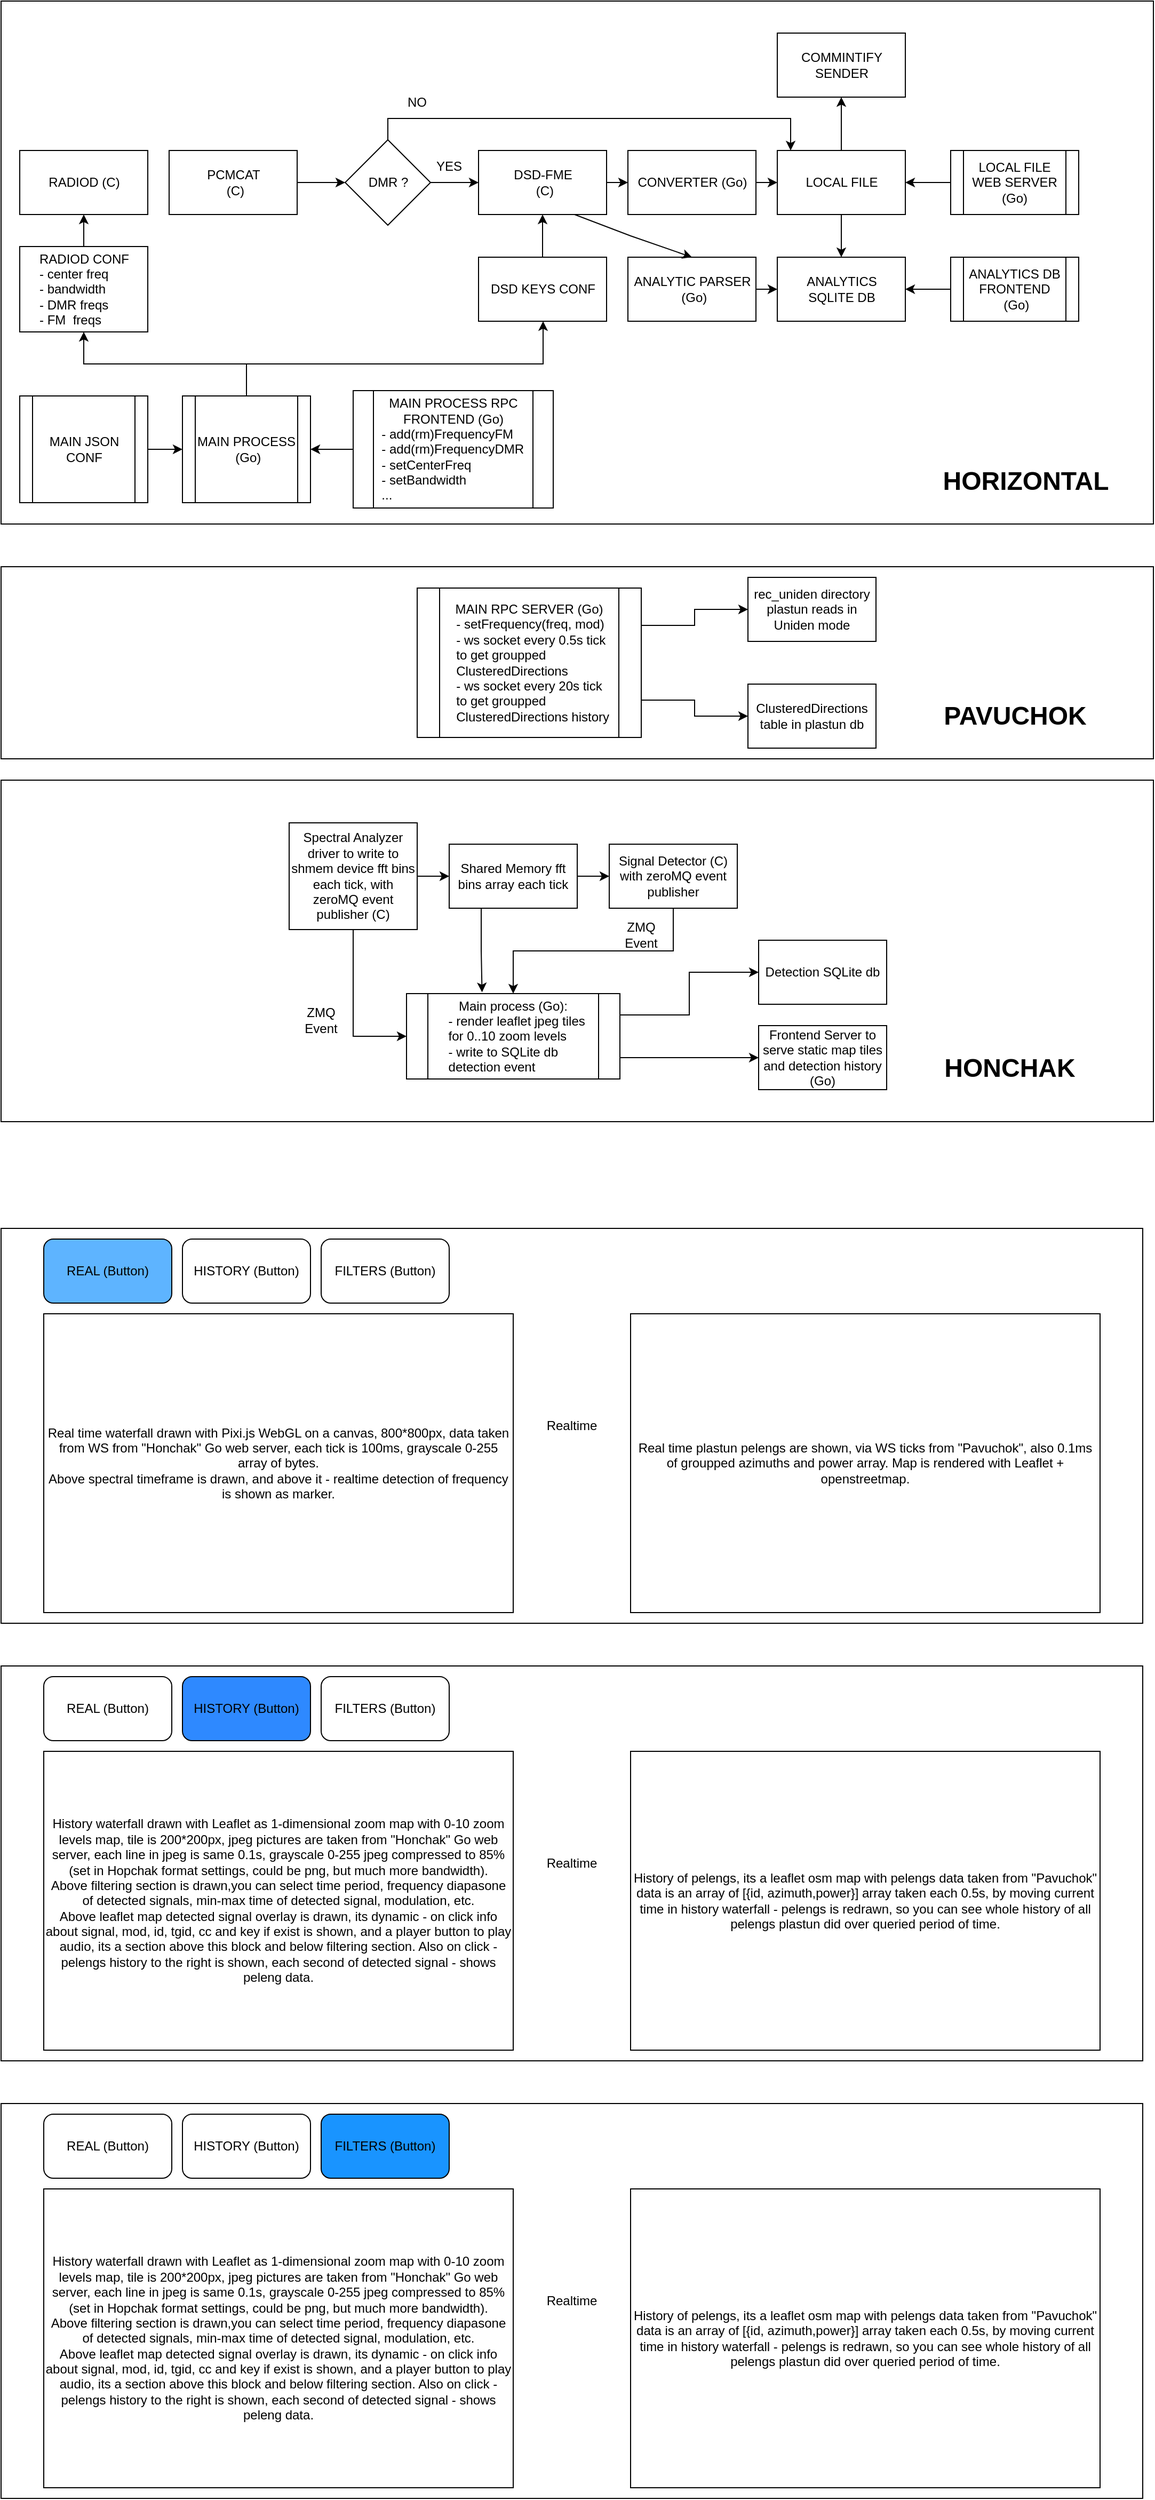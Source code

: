 <mxfile version="24.7.7">
  <diagram name="Page-1" id="uHk-r6NhJKFIinwpcm94">
    <mxGraphModel dx="1509" dy="834" grid="1" gridSize="10" guides="1" tooltips="1" connect="1" arrows="1" fold="1" page="1" pageScale="1" pageWidth="1100" pageHeight="1700" math="0" shadow="0">
      <root>
        <mxCell id="0" />
        <mxCell id="1" parent="0" />
        <mxCell id="Tlp35jNGQlbKkEbhyPow-2" value="RADIOD (C)" style="rounded=0;whiteSpace=wrap;html=1;" vertex="1" parent="1">
          <mxGeometry x="27.5" y="150" width="120" height="60" as="geometry" />
        </mxCell>
        <mxCell id="Tlp35jNGQlbKkEbhyPow-3" value="&lt;div&gt;PCMCAT&lt;/div&gt;&amp;nbsp;(C)" style="rounded=0;whiteSpace=wrap;html=1;" vertex="1" parent="1">
          <mxGeometry x="167.5" y="150" width="120" height="60" as="geometry" />
        </mxCell>
        <mxCell id="Tlp35jNGQlbKkEbhyPow-4" value="&lt;div&gt;DSD-FME&lt;/div&gt;&lt;div&gt;&amp;nbsp;(C)&lt;/div&gt;" style="rounded=0;whiteSpace=wrap;html=1;" vertex="1" parent="1">
          <mxGeometry x="457.5" y="150" width="120" height="60" as="geometry" />
        </mxCell>
        <mxCell id="Tlp35jNGQlbKkEbhyPow-5" value="CONVERTER (Go)" style="rounded=0;whiteSpace=wrap;html=1;" vertex="1" parent="1">
          <mxGeometry x="597.5" y="150" width="120" height="60" as="geometry" />
        </mxCell>
        <mxCell id="Tlp35jNGQlbKkEbhyPow-6" value="&lt;div&gt;COMMINTIFY SENDER&lt;/div&gt;" style="rounded=0;whiteSpace=wrap;html=1;" vertex="1" parent="1">
          <mxGeometry x="737.5" y="40" width="120" height="60" as="geometry" />
        </mxCell>
        <mxCell id="Tlp35jNGQlbKkEbhyPow-7" value="DMR ?" style="rhombus;whiteSpace=wrap;html=1;" vertex="1" parent="1">
          <mxGeometry x="332.5" y="140" width="80" height="80" as="geometry" />
        </mxCell>
        <mxCell id="Tlp35jNGQlbKkEbhyPow-8" value="" style="endArrow=classic;html=1;rounded=0;" edge="1" parent="1" target="Tlp35jNGQlbKkEbhyPow-7">
          <mxGeometry width="50" height="50" relative="1" as="geometry">
            <mxPoint x="287.5" y="180" as="sourcePoint" />
            <mxPoint x="487.5" y="380" as="targetPoint" />
          </mxGeometry>
        </mxCell>
        <mxCell id="Tlp35jNGQlbKkEbhyPow-10" value="&lt;div&gt;ANALYTIC PARSER&lt;/div&gt;&amp;nbsp;(Go)" style="rounded=0;whiteSpace=wrap;html=1;" vertex="1" parent="1">
          <mxGeometry x="597.5" y="250" width="120" height="60" as="geometry" />
        </mxCell>
        <mxCell id="Tlp35jNGQlbKkEbhyPow-11" value="&lt;div&gt;ANALYTICS&lt;br&gt;SQLITE DB&lt;/div&gt;" style="rounded=0;whiteSpace=wrap;html=1;" vertex="1" parent="1">
          <mxGeometry x="737.5" y="250" width="120" height="60" as="geometry" />
        </mxCell>
        <mxCell id="Tlp35jNGQlbKkEbhyPow-14" value="" style="endArrow=classic;html=1;rounded=0;exitX=1;exitY=0.5;exitDx=0;exitDy=0;" edge="1" parent="1" source="Tlp35jNGQlbKkEbhyPow-7">
          <mxGeometry width="50" height="50" relative="1" as="geometry">
            <mxPoint x="437.5" y="430" as="sourcePoint" />
            <mxPoint x="457.5" y="180" as="targetPoint" />
          </mxGeometry>
        </mxCell>
        <mxCell id="Tlp35jNGQlbKkEbhyPow-32" style="edgeStyle=orthogonalEdgeStyle;rounded=0;orthogonalLoop=1;jettySize=auto;html=1;exitX=0.5;exitY=1;exitDx=0;exitDy=0;entryX=0.5;entryY=0;entryDx=0;entryDy=0;" edge="1" parent="1" source="Tlp35jNGQlbKkEbhyPow-15" target="Tlp35jNGQlbKkEbhyPow-11">
          <mxGeometry relative="1" as="geometry" />
        </mxCell>
        <mxCell id="Tlp35jNGQlbKkEbhyPow-15" value="&lt;div&gt;LOCAL FILE&lt;/div&gt;" style="rounded=0;whiteSpace=wrap;html=1;" vertex="1" parent="1">
          <mxGeometry x="737.5" y="150" width="120" height="60" as="geometry" />
        </mxCell>
        <mxCell id="Tlp35jNGQlbKkEbhyPow-16" value="" style="endArrow=classic;html=1;rounded=0;exitX=0.75;exitY=1;exitDx=0;exitDy=0;entryX=0.5;entryY=0;entryDx=0;entryDy=0;" edge="1" parent="1" source="Tlp35jNGQlbKkEbhyPow-4" target="Tlp35jNGQlbKkEbhyPow-10">
          <mxGeometry width="50" height="50" relative="1" as="geometry">
            <mxPoint x="437.5" y="430" as="sourcePoint" />
            <mxPoint x="517.5" y="250" as="targetPoint" />
            <Array as="points">
              <mxPoint x="600" y="230" />
            </Array>
          </mxGeometry>
        </mxCell>
        <mxCell id="Tlp35jNGQlbKkEbhyPow-17" value="" style="endArrow=classic;html=1;rounded=0;exitX=1;exitY=0.5;exitDx=0;exitDy=0;entryX=0;entryY=0.5;entryDx=0;entryDy=0;" edge="1" parent="1" source="Tlp35jNGQlbKkEbhyPow-10" target="Tlp35jNGQlbKkEbhyPow-11">
          <mxGeometry width="50" height="50" relative="1" as="geometry">
            <mxPoint x="437.5" y="430" as="sourcePoint" />
            <mxPoint x="487.5" y="380" as="targetPoint" />
          </mxGeometry>
        </mxCell>
        <mxCell id="Tlp35jNGQlbKkEbhyPow-21" value="" style="endArrow=classic;html=1;rounded=0;exitX=1;exitY=0.5;exitDx=0;exitDy=0;entryX=0;entryY=0.5;entryDx=0;entryDy=0;" edge="1" parent="1" source="Tlp35jNGQlbKkEbhyPow-4" target="Tlp35jNGQlbKkEbhyPow-5">
          <mxGeometry width="50" height="50" relative="1" as="geometry">
            <mxPoint x="547.5" y="440" as="sourcePoint" />
            <mxPoint x="597.5" y="390" as="targetPoint" />
          </mxGeometry>
        </mxCell>
        <mxCell id="Tlp35jNGQlbKkEbhyPow-23" value="" style="endArrow=classic;html=1;rounded=0;exitX=1;exitY=0.5;exitDx=0;exitDy=0;entryX=0;entryY=0.5;entryDx=0;entryDy=0;" edge="1" parent="1" source="Tlp35jNGQlbKkEbhyPow-5" target="Tlp35jNGQlbKkEbhyPow-15">
          <mxGeometry width="50" height="50" relative="1" as="geometry">
            <mxPoint x="547.5" y="440" as="sourcePoint" />
            <mxPoint x="597.5" y="390" as="targetPoint" />
          </mxGeometry>
        </mxCell>
        <mxCell id="Tlp35jNGQlbKkEbhyPow-24" value="" style="endArrow=classic;html=1;rounded=0;exitX=0.5;exitY=0;exitDx=0;exitDy=0;" edge="1" parent="1" source="Tlp35jNGQlbKkEbhyPow-15" target="Tlp35jNGQlbKkEbhyPow-6">
          <mxGeometry width="50" height="50" relative="1" as="geometry">
            <mxPoint x="547.5" y="440" as="sourcePoint" />
            <mxPoint x="597.5" y="390" as="targetPoint" />
          </mxGeometry>
        </mxCell>
        <mxCell id="Tlp35jNGQlbKkEbhyPow-26" style="edgeStyle=orthogonalEdgeStyle;rounded=0;orthogonalLoop=1;jettySize=auto;html=1;exitX=0.5;exitY=0;exitDx=0;exitDy=0;" edge="1" parent="1" source="Tlp35jNGQlbKkEbhyPow-7">
          <mxGeometry relative="1" as="geometry">
            <mxPoint x="750" y="150" as="targetPoint" />
            <Array as="points">
              <mxPoint x="373" y="120" />
              <mxPoint x="750" y="120" />
              <mxPoint x="750" y="150" />
            </Array>
          </mxGeometry>
        </mxCell>
        <mxCell id="Tlp35jNGQlbKkEbhyPow-28" value="&lt;div&gt;NO&lt;/div&gt;" style="text;html=1;align=center;verticalAlign=middle;whiteSpace=wrap;rounded=0;" vertex="1" parent="1">
          <mxGeometry x="370" y="90" width="60" height="30" as="geometry" />
        </mxCell>
        <mxCell id="Tlp35jNGQlbKkEbhyPow-29" value="&lt;div&gt;YES&lt;/div&gt;" style="text;html=1;align=center;verticalAlign=middle;whiteSpace=wrap;rounded=0;" vertex="1" parent="1">
          <mxGeometry x="400" y="150" width="60" height="30" as="geometry" />
        </mxCell>
        <mxCell id="Tlp35jNGQlbKkEbhyPow-36" style="edgeStyle=orthogonalEdgeStyle;rounded=0;orthogonalLoop=1;jettySize=auto;html=1;exitX=0.5;exitY=0;exitDx=0;exitDy=0;entryX=0.5;entryY=1;entryDx=0;entryDy=0;" edge="1" parent="1" source="Tlp35jNGQlbKkEbhyPow-33" target="Tlp35jNGQlbKkEbhyPow-2">
          <mxGeometry relative="1" as="geometry" />
        </mxCell>
        <mxCell id="Tlp35jNGQlbKkEbhyPow-33" value="RADIOD CONF&lt;br&gt;&lt;div&gt;&lt;div align=&quot;left&quot;&gt;- center freq&lt;br&gt;- bandwidth&lt;br&gt;- DMR freqs&lt;br&gt;&lt;/div&gt;&lt;div align=&quot;left&quot;&gt;- FM&amp;nbsp; freqs&lt;br&gt;&lt;/div&gt;&lt;/div&gt;" style="rounded=0;whiteSpace=wrap;html=1;" vertex="1" parent="1">
          <mxGeometry x="27.5" y="240" width="120" height="80" as="geometry" />
        </mxCell>
        <mxCell id="Tlp35jNGQlbKkEbhyPow-37" style="edgeStyle=orthogonalEdgeStyle;rounded=0;orthogonalLoop=1;jettySize=auto;html=1;exitX=0.5;exitY=0;exitDx=0;exitDy=0;entryX=0.5;entryY=1;entryDx=0;entryDy=0;" edge="1" parent="1" source="Tlp35jNGQlbKkEbhyPow-34" target="Tlp35jNGQlbKkEbhyPow-4">
          <mxGeometry relative="1" as="geometry" />
        </mxCell>
        <mxCell id="Tlp35jNGQlbKkEbhyPow-34" value="DSD KEYS CONF" style="rounded=0;whiteSpace=wrap;html=1;" vertex="1" parent="1">
          <mxGeometry x="457.5" y="250" width="120" height="60" as="geometry" />
        </mxCell>
        <mxCell id="Tlp35jNGQlbKkEbhyPow-43" style="edgeStyle=orthogonalEdgeStyle;rounded=0;orthogonalLoop=1;jettySize=auto;html=1;exitX=1;exitY=0.5;exitDx=0;exitDy=0;entryX=0;entryY=0.5;entryDx=0;entryDy=0;" edge="1" parent="1" source="Tlp35jNGQlbKkEbhyPow-39" target="Tlp35jNGQlbKkEbhyPow-41">
          <mxGeometry relative="1" as="geometry" />
        </mxCell>
        <mxCell id="Tlp35jNGQlbKkEbhyPow-39" value="MAIN JSON CONF" style="shape=process;whiteSpace=wrap;html=1;backgroundOutline=1;" vertex="1" parent="1">
          <mxGeometry x="27.5" y="380" width="120" height="100" as="geometry" />
        </mxCell>
        <mxCell id="Tlp35jNGQlbKkEbhyPow-44" style="edgeStyle=orthogonalEdgeStyle;rounded=0;orthogonalLoop=1;jettySize=auto;html=1;exitX=0.5;exitY=0;exitDx=0;exitDy=0;entryX=0.5;entryY=1;entryDx=0;entryDy=0;" edge="1" parent="1" source="Tlp35jNGQlbKkEbhyPow-41" target="Tlp35jNGQlbKkEbhyPow-33">
          <mxGeometry relative="1" as="geometry" />
        </mxCell>
        <mxCell id="Tlp35jNGQlbKkEbhyPow-45" style="edgeStyle=orthogonalEdgeStyle;rounded=0;orthogonalLoop=1;jettySize=auto;html=1;exitX=0.5;exitY=0;exitDx=0;exitDy=0;" edge="1" parent="1" source="Tlp35jNGQlbKkEbhyPow-41" target="Tlp35jNGQlbKkEbhyPow-34">
          <mxGeometry relative="1" as="geometry">
            <Array as="points">
              <mxPoint x="240" y="350" />
              <mxPoint x="518" y="350" />
            </Array>
          </mxGeometry>
        </mxCell>
        <mxCell id="Tlp35jNGQlbKkEbhyPow-41" value="&lt;div&gt;MAIN PROCESS&lt;/div&gt;&amp;nbsp;(Go)" style="shape=process;whiteSpace=wrap;html=1;backgroundOutline=1;" vertex="1" parent="1">
          <mxGeometry x="180" y="380" width="120" height="100" as="geometry" />
        </mxCell>
        <mxCell id="Tlp35jNGQlbKkEbhyPow-48" style="edgeStyle=orthogonalEdgeStyle;rounded=0;orthogonalLoop=1;jettySize=auto;html=1;exitX=0;exitY=0.5;exitDx=0;exitDy=0;entryX=1;entryY=0.5;entryDx=0;entryDy=0;" edge="1" parent="1" source="Tlp35jNGQlbKkEbhyPow-46" target="Tlp35jNGQlbKkEbhyPow-41">
          <mxGeometry relative="1" as="geometry" />
        </mxCell>
        <mxCell id="Tlp35jNGQlbKkEbhyPow-46" value="&lt;div&gt;MAIN PROCESS RPC FRONTEND (Go)&lt;br&gt;&lt;/div&gt;&lt;div align=&quot;left&quot;&gt;&amp;nbsp; - add(rm)FrequencyFM&lt;/div&gt;&lt;div align=&quot;left&quot;&gt;&amp;nbsp; - add(rm)FrequencyDMR&lt;/div&gt;&lt;div align=&quot;left&quot;&gt;&amp;nbsp; - setCenterFreq&lt;/div&gt;&lt;div align=&quot;left&quot;&gt;&amp;nbsp; - setBandwidth&lt;/div&gt;&lt;div align=&quot;left&quot;&gt;&amp;nbsp; ...&lt;br&gt;&lt;/div&gt;" style="shape=process;whiteSpace=wrap;html=1;backgroundOutline=1;" vertex="1" parent="1">
          <mxGeometry x="340" y="375" width="187.5" height="110" as="geometry" />
        </mxCell>
        <mxCell id="Tlp35jNGQlbKkEbhyPow-51" style="edgeStyle=orthogonalEdgeStyle;rounded=0;orthogonalLoop=1;jettySize=auto;html=1;exitX=0;exitY=0.5;exitDx=0;exitDy=0;entryX=1;entryY=0.5;entryDx=0;entryDy=0;" edge="1" parent="1" source="Tlp35jNGQlbKkEbhyPow-49" target="Tlp35jNGQlbKkEbhyPow-15">
          <mxGeometry relative="1" as="geometry" />
        </mxCell>
        <mxCell id="Tlp35jNGQlbKkEbhyPow-49" value="LOCAL FILE WEB SERVER (Go)" style="shape=process;whiteSpace=wrap;html=1;backgroundOutline=1;" vertex="1" parent="1">
          <mxGeometry x="900" y="150" width="120" height="60" as="geometry" />
        </mxCell>
        <mxCell id="Tlp35jNGQlbKkEbhyPow-52" style="edgeStyle=orthogonalEdgeStyle;rounded=0;orthogonalLoop=1;jettySize=auto;html=1;exitX=0;exitY=0.5;exitDx=0;exitDy=0;entryX=1;entryY=0.5;entryDx=0;entryDy=0;" edge="1" parent="1" source="Tlp35jNGQlbKkEbhyPow-50" target="Tlp35jNGQlbKkEbhyPow-11">
          <mxGeometry relative="1" as="geometry" />
        </mxCell>
        <mxCell id="Tlp35jNGQlbKkEbhyPow-50" value="&lt;div&gt;ANALYTICS DB FRONTEND&lt;/div&gt;&amp;nbsp;(Go)" style="shape=process;whiteSpace=wrap;html=1;backgroundOutline=1;" vertex="1" parent="1">
          <mxGeometry x="900" y="250" width="120" height="60" as="geometry" />
        </mxCell>
        <mxCell id="Tlp35jNGQlbKkEbhyPow-54" value="" style="rounded=0;whiteSpace=wrap;html=1;fillColor=none;" vertex="1" parent="1">
          <mxGeometry x="10" y="10" width="1080" height="490" as="geometry" />
        </mxCell>
        <mxCell id="Tlp35jNGQlbKkEbhyPow-55" value="HORIZONTAL" style="text;strokeColor=none;fillColor=none;html=1;fontSize=24;fontStyle=1;verticalAlign=middle;align=center;" vertex="1" parent="1">
          <mxGeometry x="920" y="440" width="100" height="40" as="geometry" />
        </mxCell>
        <mxCell id="Tlp35jNGQlbKkEbhyPow-56" value="" style="rounded=0;whiteSpace=wrap;html=1;fillColor=none;" vertex="1" parent="1">
          <mxGeometry x="10" y="540" width="1080" height="180" as="geometry" />
        </mxCell>
        <mxCell id="Tlp35jNGQlbKkEbhyPow-63" style="edgeStyle=orthogonalEdgeStyle;rounded=0;orthogonalLoop=1;jettySize=auto;html=1;exitX=1;exitY=0.25;exitDx=0;exitDy=0;" edge="1" parent="1" source="Tlp35jNGQlbKkEbhyPow-58" target="Tlp35jNGQlbKkEbhyPow-60">
          <mxGeometry relative="1" as="geometry" />
        </mxCell>
        <mxCell id="Tlp35jNGQlbKkEbhyPow-64" style="edgeStyle=orthogonalEdgeStyle;rounded=0;orthogonalLoop=1;jettySize=auto;html=1;exitX=1;exitY=0.75;exitDx=0;exitDy=0;" edge="1" parent="1" source="Tlp35jNGQlbKkEbhyPow-58" target="Tlp35jNGQlbKkEbhyPow-61">
          <mxGeometry relative="1" as="geometry" />
        </mxCell>
        <mxCell id="Tlp35jNGQlbKkEbhyPow-58" value="MAIN RPC SERVER (Go)&lt;br&gt;&lt;div align=&quot;left&quot;&gt;&amp;nbsp; - setFrequency(freq, mod)&lt;/div&gt;&lt;div align=&quot;left&quot;&gt;&amp;nbsp; - ws socket every 0.5s tick&lt;/div&gt;&lt;div align=&quot;left&quot;&gt;&amp;nbsp; to get groupped&lt;/div&gt;&lt;div align=&quot;left&quot;&gt;&amp;nbsp; ClusteredDirections&lt;/div&gt;&lt;div align=&quot;left&quot;&gt;&amp;nbsp; - ws socket every 20s tick&lt;div align=&quot;left&quot;&gt;&amp;nbsp; to get groupped&lt;/div&gt;&amp;nbsp; ClusteredDirections history&lt;br&gt;&lt;/div&gt;" style="shape=process;whiteSpace=wrap;html=1;backgroundOutline=1;" vertex="1" parent="1">
          <mxGeometry x="400" y="560" width="210" height="140" as="geometry" />
        </mxCell>
        <mxCell id="Tlp35jNGQlbKkEbhyPow-60" value="&lt;div&gt;rec_uniden directory&lt;/div&gt;&lt;div&gt;plastun reads in&lt;/div&gt;&lt;div&gt;Uniden mode&lt;br&gt;&lt;/div&gt;" style="rounded=0;whiteSpace=wrap;html=1;" vertex="1" parent="1">
          <mxGeometry x="710" y="550" width="120" height="60" as="geometry" />
        </mxCell>
        <mxCell id="Tlp35jNGQlbKkEbhyPow-61" value="ClusteredDirections table in plastun db" style="rounded=0;whiteSpace=wrap;html=1;" vertex="1" parent="1">
          <mxGeometry x="710" y="650" width="120" height="60" as="geometry" />
        </mxCell>
        <mxCell id="Tlp35jNGQlbKkEbhyPow-62" value="PAVUCHOK" style="text;strokeColor=none;fillColor=none;html=1;fontSize=24;fontStyle=1;verticalAlign=middle;align=center;" vertex="1" parent="1">
          <mxGeometry x="910" y="660" width="100" height="40" as="geometry" />
        </mxCell>
        <mxCell id="Tlp35jNGQlbKkEbhyPow-65" value="" style="rounded=0;whiteSpace=wrap;html=1;fillColor=none;" vertex="1" parent="1">
          <mxGeometry x="10" y="740" width="1080" height="320" as="geometry" />
        </mxCell>
        <mxCell id="Tlp35jNGQlbKkEbhyPow-72" style="edgeStyle=orthogonalEdgeStyle;rounded=0;orthogonalLoop=1;jettySize=auto;html=1;exitX=1;exitY=0.5;exitDx=0;exitDy=0;" edge="1" parent="1" source="Tlp35jNGQlbKkEbhyPow-66" target="Tlp35jNGQlbKkEbhyPow-67">
          <mxGeometry relative="1" as="geometry" />
        </mxCell>
        <mxCell id="Tlp35jNGQlbKkEbhyPow-74" style="edgeStyle=orthogonalEdgeStyle;rounded=0;orthogonalLoop=1;jettySize=auto;html=1;exitX=0.5;exitY=1;exitDx=0;exitDy=0;entryX=0;entryY=0.5;entryDx=0;entryDy=0;" edge="1" parent="1" source="Tlp35jNGQlbKkEbhyPow-66" target="Tlp35jNGQlbKkEbhyPow-69">
          <mxGeometry relative="1" as="geometry" />
        </mxCell>
        <mxCell id="Tlp35jNGQlbKkEbhyPow-66" value="Spectral Analyzer&lt;br&gt;driver to write to shmem device fft bins each tick, with zeroMQ event publisher (C)" style="rounded=0;whiteSpace=wrap;html=1;" vertex="1" parent="1">
          <mxGeometry x="280" y="780" width="120" height="100" as="geometry" />
        </mxCell>
        <mxCell id="Tlp35jNGQlbKkEbhyPow-73" style="edgeStyle=orthogonalEdgeStyle;rounded=0;orthogonalLoop=1;jettySize=auto;html=1;exitX=1;exitY=0.5;exitDx=0;exitDy=0;entryX=0;entryY=0.5;entryDx=0;entryDy=0;" edge="1" parent="1" source="Tlp35jNGQlbKkEbhyPow-67" target="Tlp35jNGQlbKkEbhyPow-68">
          <mxGeometry relative="1" as="geometry" />
        </mxCell>
        <mxCell id="Tlp35jNGQlbKkEbhyPow-67" value="Shared Memory fft bins array each tick" style="rounded=0;whiteSpace=wrap;html=1;" vertex="1" parent="1">
          <mxGeometry x="430" y="800" width="120" height="60" as="geometry" />
        </mxCell>
        <mxCell id="Tlp35jNGQlbKkEbhyPow-75" style="edgeStyle=orthogonalEdgeStyle;rounded=0;orthogonalLoop=1;jettySize=auto;html=1;exitX=0.5;exitY=1;exitDx=0;exitDy=0;" edge="1" parent="1" source="Tlp35jNGQlbKkEbhyPow-68" target="Tlp35jNGQlbKkEbhyPow-69">
          <mxGeometry relative="1" as="geometry" />
        </mxCell>
        <mxCell id="Tlp35jNGQlbKkEbhyPow-68" value="Signal Detector (C) with zeroMQ event publisher" style="rounded=0;whiteSpace=wrap;html=1;" vertex="1" parent="1">
          <mxGeometry x="580" y="800" width="120" height="60" as="geometry" />
        </mxCell>
        <mxCell id="Tlp35jNGQlbKkEbhyPow-79" style="edgeStyle=orthogonalEdgeStyle;rounded=0;orthogonalLoop=1;jettySize=auto;html=1;exitX=1;exitY=0.25;exitDx=0;exitDy=0;entryX=0;entryY=0.5;entryDx=0;entryDy=0;" edge="1" parent="1" source="Tlp35jNGQlbKkEbhyPow-69" target="Tlp35jNGQlbKkEbhyPow-70">
          <mxGeometry relative="1" as="geometry" />
        </mxCell>
        <mxCell id="Tlp35jNGQlbKkEbhyPow-80" style="edgeStyle=orthogonalEdgeStyle;rounded=0;orthogonalLoop=1;jettySize=auto;html=1;exitX=1;exitY=0.75;exitDx=0;exitDy=0;entryX=0;entryY=0.5;entryDx=0;entryDy=0;" edge="1" parent="1" source="Tlp35jNGQlbKkEbhyPow-69" target="Tlp35jNGQlbKkEbhyPow-71">
          <mxGeometry relative="1" as="geometry" />
        </mxCell>
        <mxCell id="Tlp35jNGQlbKkEbhyPow-69" value="Main process (Go):&lt;br&gt;&lt;div align=&quot;left&quot;&gt;&amp;nbsp; - render leaflet jpeg tiles&lt;/div&gt;&lt;div align=&quot;left&quot;&gt;&amp;nbsp; for 0..10 zoom levels&lt;/div&gt;&lt;div align=&quot;left&quot;&gt;&amp;nbsp; - write to SQLite db&lt;/div&gt;&lt;div align=&quot;left&quot;&gt;&amp;nbsp; detection event&lt;br&gt;&lt;/div&gt;" style="shape=process;whiteSpace=wrap;html=1;backgroundOutline=1;" vertex="1" parent="1">
          <mxGeometry x="390" y="940" width="200" height="80" as="geometry" />
        </mxCell>
        <mxCell id="Tlp35jNGQlbKkEbhyPow-70" value="Detection SQLite db" style="rounded=0;whiteSpace=wrap;html=1;" vertex="1" parent="1">
          <mxGeometry x="720" y="890" width="120" height="60" as="geometry" />
        </mxCell>
        <mxCell id="Tlp35jNGQlbKkEbhyPow-71" value="&lt;div&gt;Frontend Server to serve static map tiles and detection history (Go)&lt;br&gt;&lt;/div&gt;" style="rounded=0;whiteSpace=wrap;html=1;" vertex="1" parent="1">
          <mxGeometry x="720" y="970" width="120" height="60" as="geometry" />
        </mxCell>
        <mxCell id="Tlp35jNGQlbKkEbhyPow-76" value="ZMQ Event" style="text;html=1;align=center;verticalAlign=middle;whiteSpace=wrap;rounded=0;" vertex="1" parent="1">
          <mxGeometry x="280" y="950" width="60" height="30" as="geometry" />
        </mxCell>
        <mxCell id="Tlp35jNGQlbKkEbhyPow-77" value="ZMQ Event" style="text;html=1;align=center;verticalAlign=middle;whiteSpace=wrap;rounded=0;" vertex="1" parent="1">
          <mxGeometry x="580" y="870" width="60" height="30" as="geometry" />
        </mxCell>
        <mxCell id="Tlp35jNGQlbKkEbhyPow-78" style="edgeStyle=orthogonalEdgeStyle;rounded=0;orthogonalLoop=1;jettySize=auto;html=1;exitX=0.25;exitY=1;exitDx=0;exitDy=0;entryX=0.354;entryY=-0.016;entryDx=0;entryDy=0;entryPerimeter=0;" edge="1" parent="1" source="Tlp35jNGQlbKkEbhyPow-67" target="Tlp35jNGQlbKkEbhyPow-69">
          <mxGeometry relative="1" as="geometry" />
        </mxCell>
        <mxCell id="Tlp35jNGQlbKkEbhyPow-81" value="&lt;div&gt;HONCHAK&lt;/div&gt;" style="text;strokeColor=none;fillColor=none;html=1;fontSize=24;fontStyle=1;verticalAlign=middle;align=center;" vertex="1" parent="1">
          <mxGeometry x="870" y="990" width="170" height="40" as="geometry" />
        </mxCell>
        <mxCell id="Tlp35jNGQlbKkEbhyPow-82" value="Realtime" style="rounded=0;whiteSpace=wrap;html=1;fillColor=none;" vertex="1" parent="1">
          <mxGeometry x="10" y="1160" width="1070" height="370" as="geometry" />
        </mxCell>
        <mxCell id="Tlp35jNGQlbKkEbhyPow-83" value="&lt;div&gt;Real time waterfall drawn with Pixi.js WebGL on a canvas, 800*800px, data taken from WS from &quot;Honchak&quot; Go web server, each tick is 100ms, grayscale 0-255 array of bytes.&lt;/div&gt;&lt;div&gt;Above spectral timeframe is drawn, and above it - realtime detection of frequency is shown as marker.&lt;br&gt;&lt;/div&gt;" style="rounded=0;whiteSpace=wrap;html=1;" vertex="1" parent="1">
          <mxGeometry x="50" y="1240" width="440" height="280" as="geometry" />
        </mxCell>
        <mxCell id="Tlp35jNGQlbKkEbhyPow-84" value="Real time plastun pelengs are shown, via WS ticks from &quot;Pavuchok&quot;, also 0.1ms of groupped azimuths and power array. Map is rendered with Leaflet + openstreetmap." style="rounded=0;whiteSpace=wrap;html=1;" vertex="1" parent="1">
          <mxGeometry x="600" y="1240" width="440" height="280" as="geometry" />
        </mxCell>
        <mxCell id="Tlp35jNGQlbKkEbhyPow-85" value="REAL (Button)" style="rounded=1;whiteSpace=wrap;html=1;fillColor=#5EB4FF;" vertex="1" parent="1">
          <mxGeometry x="50" y="1170" width="120" height="60" as="geometry" />
        </mxCell>
        <mxCell id="Tlp35jNGQlbKkEbhyPow-86" value="HISTORY (Button)" style="rounded=1;whiteSpace=wrap;html=1;" vertex="1" parent="1">
          <mxGeometry x="180" y="1170" width="120" height="60" as="geometry" />
        </mxCell>
        <mxCell id="Tlp35jNGQlbKkEbhyPow-87" value="FILTERS (Button)" style="rounded=1;whiteSpace=wrap;html=1;" vertex="1" parent="1">
          <mxGeometry x="310" y="1170" width="120" height="60" as="geometry" />
        </mxCell>
        <mxCell id="Tlp35jNGQlbKkEbhyPow-88" value="Realtime" style="rounded=0;whiteSpace=wrap;html=1;fillColor=none;" vertex="1" parent="1">
          <mxGeometry x="10" y="1570" width="1070" height="370" as="geometry" />
        </mxCell>
        <mxCell id="Tlp35jNGQlbKkEbhyPow-89" value="&lt;div&gt;History waterfall drawn with Leaflet as 1-dimensional zoom map with 0-10 zoom levels map, tile is 200*200px, jpeg pictures are taken from &quot;Honchak&quot; Go web server, each line in jpeg is same 0.1s, grayscale 0-255 jpeg compressed to 85% (set in Hopchak format settings, could be png, but much more bandwidth).&lt;/div&gt;&lt;div&gt;Above filtering section is drawn,you can select time period, frequency diapasone of detected signals, min-max time of detected signal, modulation, etc.&lt;/div&gt;&lt;div&gt;Above leaflet map detected signal overlay is drawn, its dynamic - on click info about signal, mod, id, tgid, cc and key if exist is shown, and a player button to play audio, its a section above this block and below filtering section. Also on click - pelengs history to the right is shown, each second of detected signal - shows peleng data.&lt;br&gt;&lt;/div&gt;" style="rounded=0;whiteSpace=wrap;html=1;" vertex="1" parent="1">
          <mxGeometry x="50" y="1650" width="440" height="280" as="geometry" />
        </mxCell>
        <mxCell id="Tlp35jNGQlbKkEbhyPow-90" value="&lt;div&gt;History of pelengs, its a leaflet osm map with pelengs data taken from &quot;Pavuchok&quot;&lt;/div&gt;&lt;div&gt;data is an array of [{id, azimuth,power}] array taken each 0.5s, by moving current time in history waterfall - pelengs is redrawn, so you can see whole history of all pelengs plastun did over queried period of time.&lt;br&gt;&lt;/div&gt;" style="rounded=0;whiteSpace=wrap;html=1;" vertex="1" parent="1">
          <mxGeometry x="600" y="1650" width="440" height="280" as="geometry" />
        </mxCell>
        <mxCell id="Tlp35jNGQlbKkEbhyPow-91" value="REAL (Button)" style="rounded=1;whiteSpace=wrap;html=1;" vertex="1" parent="1">
          <mxGeometry x="50" y="1580" width="120" height="60" as="geometry" />
        </mxCell>
        <mxCell id="Tlp35jNGQlbKkEbhyPow-92" value="HISTORY (Button)" style="rounded=1;whiteSpace=wrap;html=1;strokeColor=#000000;fillColor=#2E89FF;" vertex="1" parent="1">
          <mxGeometry x="180" y="1580" width="120" height="60" as="geometry" />
        </mxCell>
        <mxCell id="Tlp35jNGQlbKkEbhyPow-93" value="FILTERS (Button)" style="rounded=1;whiteSpace=wrap;html=1;" vertex="1" parent="1">
          <mxGeometry x="310" y="1580" width="120" height="60" as="geometry" />
        </mxCell>
        <mxCell id="Tlp35jNGQlbKkEbhyPow-94" value="Realtime" style="rounded=0;whiteSpace=wrap;html=1;fillColor=none;" vertex="1" parent="1">
          <mxGeometry x="10" y="1980" width="1070" height="370" as="geometry" />
        </mxCell>
        <mxCell id="Tlp35jNGQlbKkEbhyPow-95" value="&lt;div&gt;History waterfall drawn with Leaflet as 1-dimensional zoom map with 0-10 zoom levels map, tile is 200*200px, jpeg pictures are taken from &quot;Honchak&quot; Go web server, each line in jpeg is same 0.1s, grayscale 0-255 jpeg compressed to 85% (set in Hopchak format settings, could be png, but much more bandwidth).&lt;/div&gt;&lt;div&gt;Above filtering section is drawn,you can select time period, frequency diapasone of detected signals, min-max time of detected signal, modulation, etc.&lt;/div&gt;&lt;div&gt;Above leaflet map detected signal overlay is drawn, its dynamic - on click info about signal, mod, id, tgid, cc and key if exist is shown, and a player button to play audio, its a section above this block and below filtering section. Also on click - pelengs history to the right is shown, each second of detected signal - shows peleng data.&lt;br&gt;&lt;/div&gt;" style="rounded=0;whiteSpace=wrap;html=1;" vertex="1" parent="1">
          <mxGeometry x="50" y="2060" width="440" height="280" as="geometry" />
        </mxCell>
        <mxCell id="Tlp35jNGQlbKkEbhyPow-96" value="&lt;div&gt;History of pelengs, its a leaflet osm map with pelengs data taken from &quot;Pavuchok&quot;&lt;/div&gt;&lt;div&gt;data is an array of [{id, azimuth,power}] array taken each 0.5s, by moving current time in history waterfall - pelengs is redrawn, so you can see whole history of all pelengs plastun did over queried period of time.&lt;br&gt;&lt;/div&gt;" style="rounded=0;whiteSpace=wrap;html=1;" vertex="1" parent="1">
          <mxGeometry x="600" y="2060" width="440" height="280" as="geometry" />
        </mxCell>
        <mxCell id="Tlp35jNGQlbKkEbhyPow-97" value="REAL (Button)" style="rounded=1;whiteSpace=wrap;html=1;" vertex="1" parent="1">
          <mxGeometry x="50" y="1990" width="120" height="60" as="geometry" />
        </mxCell>
        <mxCell id="Tlp35jNGQlbKkEbhyPow-98" value="HISTORY (Button)" style="rounded=1;whiteSpace=wrap;html=1;" vertex="1" parent="1">
          <mxGeometry x="180" y="1990" width="120" height="60" as="geometry" />
        </mxCell>
        <mxCell id="Tlp35jNGQlbKkEbhyPow-99" value="FILTERS (Button)" style="rounded=1;whiteSpace=wrap;html=1;fillColor=#1994FF;" vertex="1" parent="1">
          <mxGeometry x="310" y="1990" width="120" height="60" as="geometry" />
        </mxCell>
      </root>
    </mxGraphModel>
  </diagram>
</mxfile>
